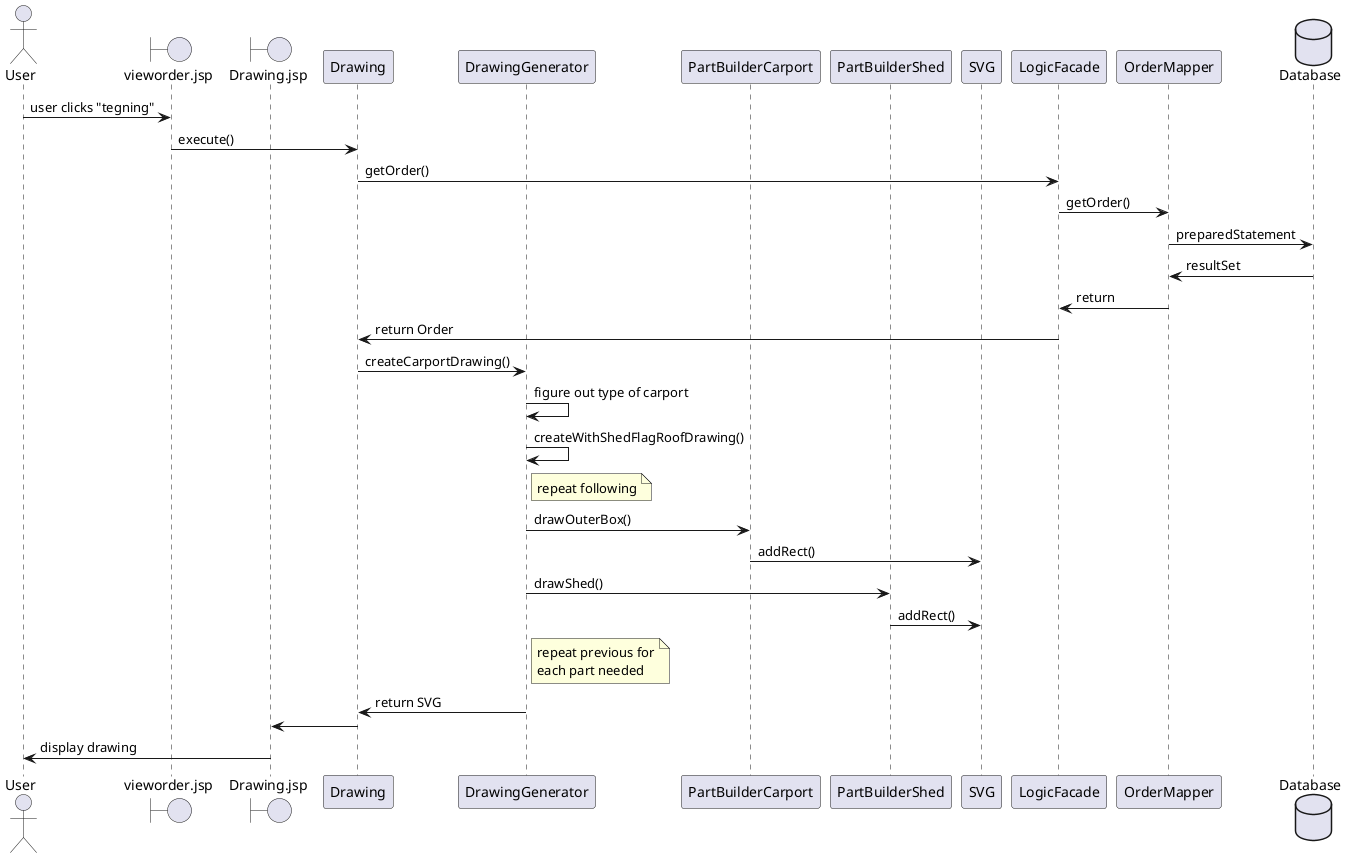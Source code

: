 @startuml

Actor User as user
boundary "vieworder.jsp" as vieworder
boundary "Drawing.jsp" as drawing
participant "Drawing" as Drawing
participant "DrawingGenerator" as drawgen
participant "PartBuilderCarport" as partbuildcarp
participant "PartBuilderShed" as partbuildshed
participant "SVG" as svg
participant LogicFacade
participant OrderMapper
database "Database" as database

user -> vieworder : user clicks "tegning"
vieworder -> Drawing : execute()
Drawing -> LogicFacade : getOrder()
LogicFacade -> OrderMapper : getOrder()
OrderMapper -> database : preparedStatement
database -> OrderMapper : resultSet
OrderMapper -> LogicFacade : return
LogicFacade -> Drawing : return Order
Drawing -> drawgen : createCarportDrawing()

drawgen -> drawgen : figure out type of carport
drawgen -> drawgen : createWithShedFlagRoofDrawing()

note right of drawgen
repeat following
end note
drawgen -> partbuildcarp : drawOuterBox()
partbuildcarp -> svg : addRect()
drawgen -> partbuildshed : drawShed()
partbuildshed -> svg : addRect()
note right of drawgen
repeat previous for
each part needed
end note

drawgen -> Drawing : return SVG
Drawing -> drawing
drawing -> user : display drawing

@enduml